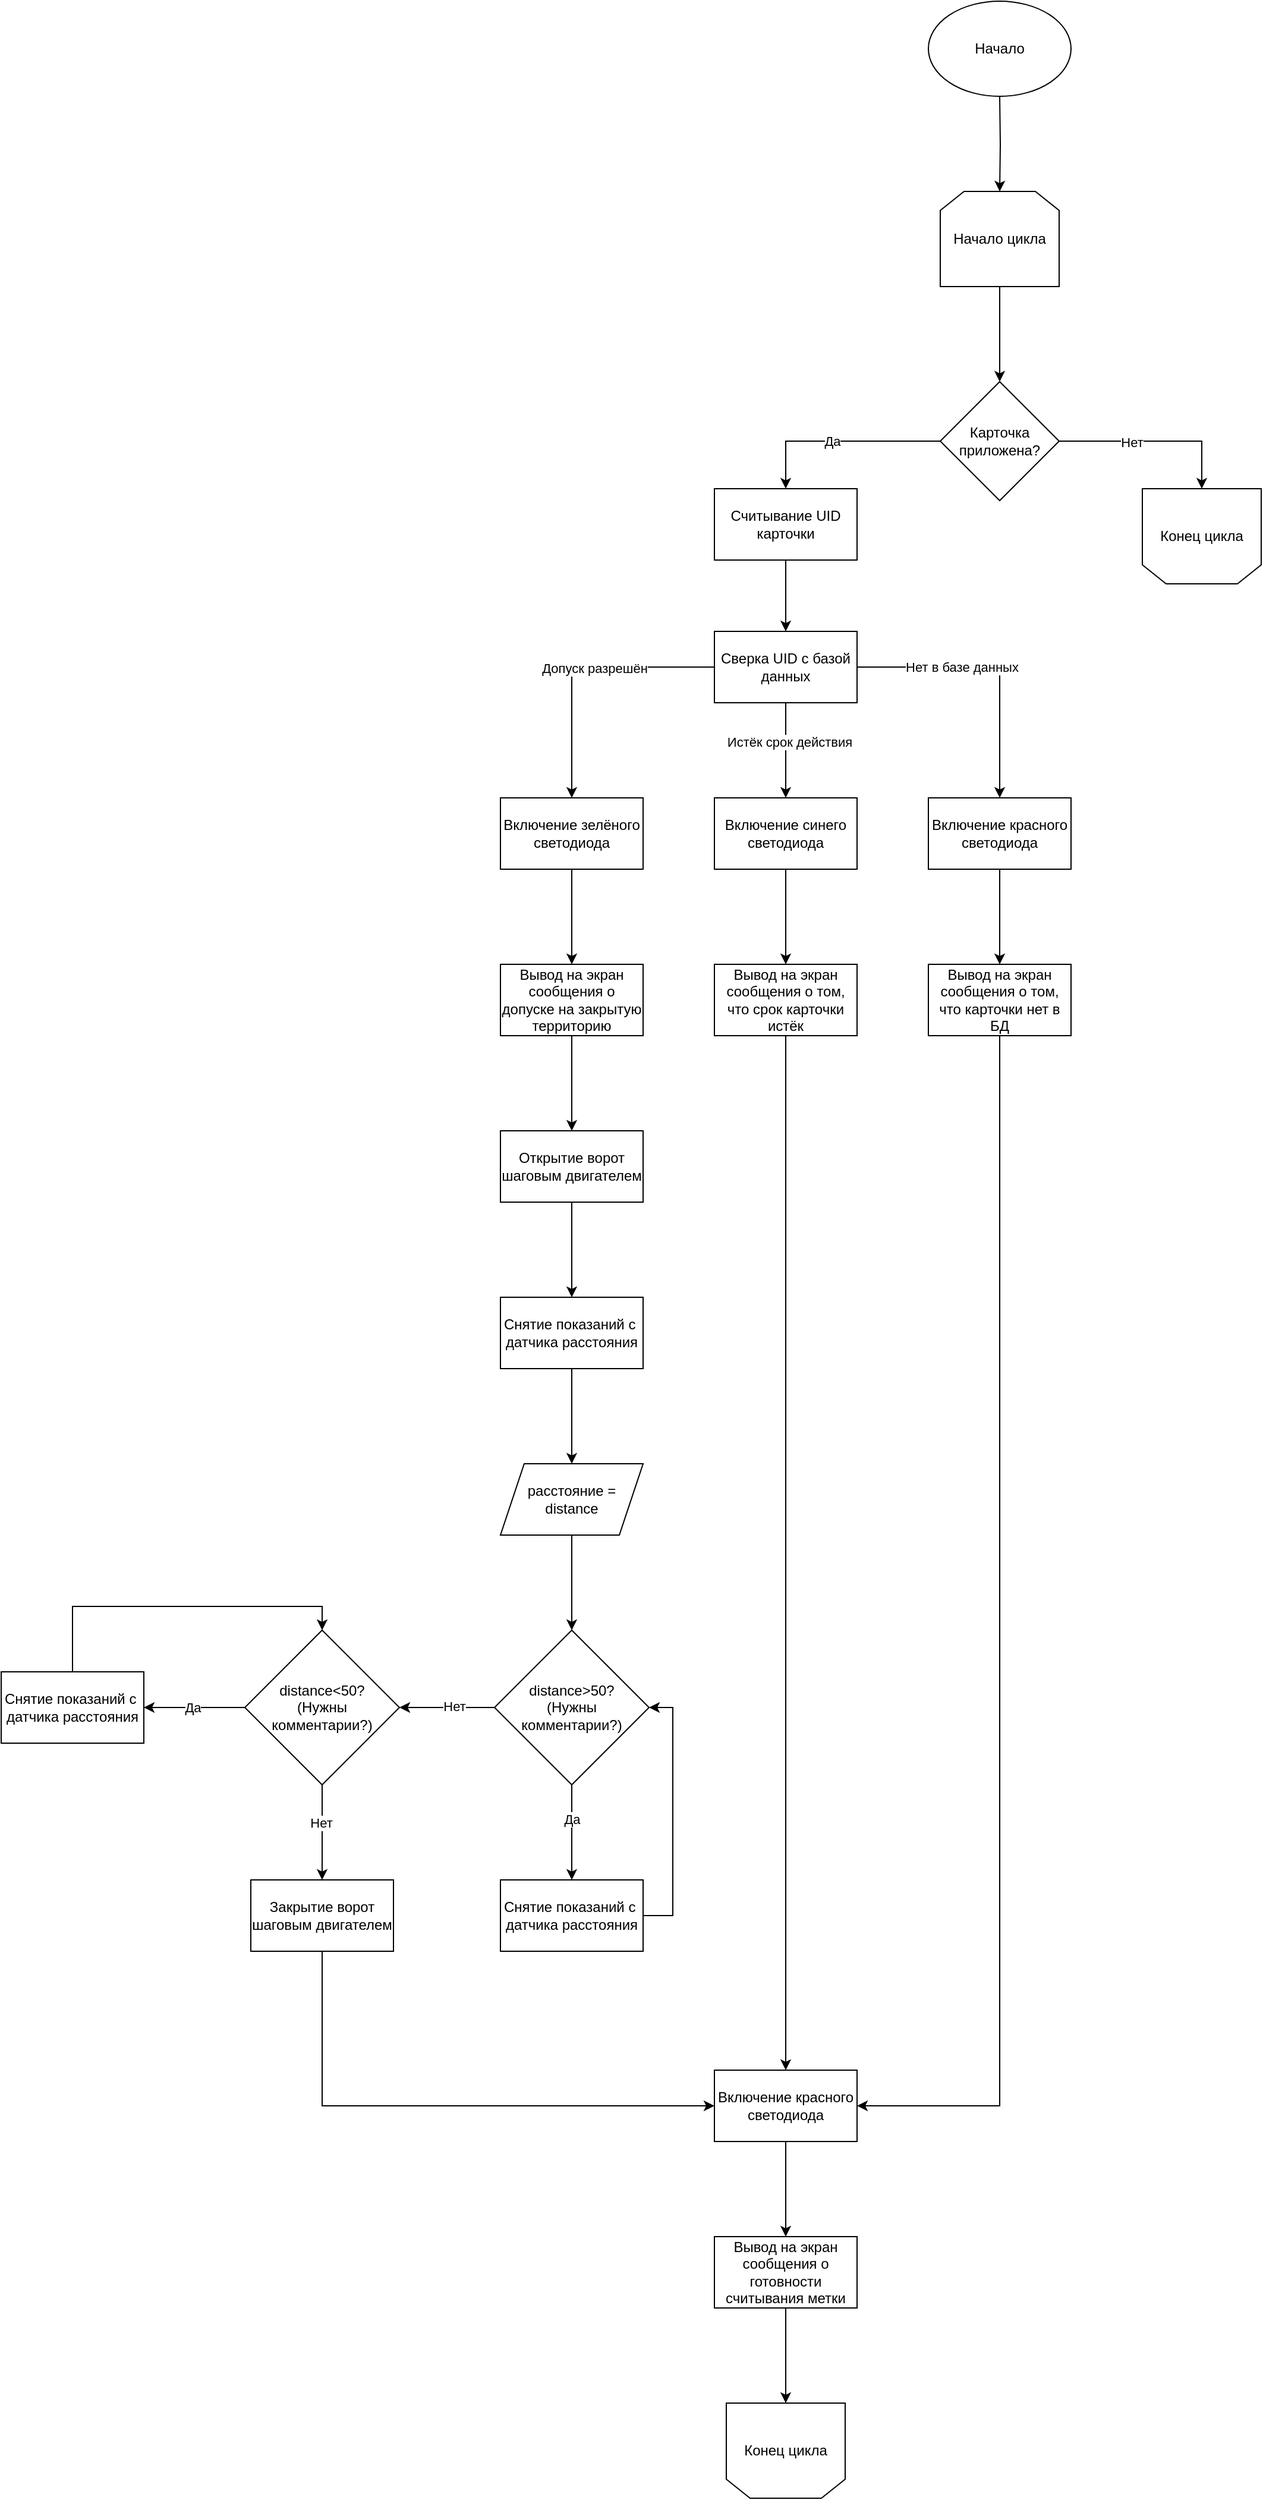 <mxfile version="26.0.6">
  <diagram name="Страница — 1" id="t1DTH6luhI0Vncp7Gcck">
    <mxGraphModel dx="3907" dy="1740" grid="1" gridSize="10" guides="1" tooltips="1" connect="1" arrows="1" fold="1" page="1" pageScale="1" pageWidth="827" pageHeight="1169" math="0" shadow="0">
      <root>
        <mxCell id="0" />
        <mxCell id="1" parent="0" />
        <mxCell id="eaVRgLf13GCo1K8f5q9O-1" value="Начало" style="ellipse;whiteSpace=wrap;html=1;" vertex="1" parent="1">
          <mxGeometry x="320" y="190" width="120" height="80" as="geometry" />
        </mxCell>
        <mxCell id="eaVRgLf13GCo1K8f5q9O-6" style="edgeStyle=orthogonalEdgeStyle;rounded=0;orthogonalLoop=1;jettySize=auto;html=1;entryX=0.5;entryY=0;entryDx=0;entryDy=0;" edge="1" parent="1" target="eaVRgLf13GCo1K8f5q9O-5">
          <mxGeometry relative="1" as="geometry">
            <mxPoint x="380.0" y="270" as="sourcePoint" />
          </mxGeometry>
        </mxCell>
        <mxCell id="eaVRgLf13GCo1K8f5q9O-8" style="edgeStyle=orthogonalEdgeStyle;rounded=0;orthogonalLoop=1;jettySize=auto;html=1;entryX=0.5;entryY=0;entryDx=0;entryDy=0;" edge="1" parent="1" source="eaVRgLf13GCo1K8f5q9O-5" target="eaVRgLf13GCo1K8f5q9O-7">
          <mxGeometry relative="1" as="geometry" />
        </mxCell>
        <mxCell id="eaVRgLf13GCo1K8f5q9O-5" value="Начало цикла" style="shape=loopLimit;whiteSpace=wrap;html=1;" vertex="1" parent="1">
          <mxGeometry x="330" y="350" width="100" height="80" as="geometry" />
        </mxCell>
        <mxCell id="eaVRgLf13GCo1K8f5q9O-10" value="" style="edgeStyle=orthogonalEdgeStyle;rounded=0;orthogonalLoop=1;jettySize=auto;html=1;entryX=0.5;entryY=1;entryDx=0;entryDy=0;" edge="1" parent="1" source="eaVRgLf13GCo1K8f5q9O-7" target="eaVRgLf13GCo1K8f5q9O-12">
          <mxGeometry relative="1" as="geometry">
            <mxPoint x="500" y="560" as="targetPoint" />
          </mxGeometry>
        </mxCell>
        <mxCell id="eaVRgLf13GCo1K8f5q9O-11" value="Нет" style="edgeLabel;html=1;align=center;verticalAlign=middle;resizable=0;points=[];" vertex="1" connectable="0" parent="eaVRgLf13GCo1K8f5q9O-10">
          <mxGeometry x="-0.245" y="-1" relative="1" as="geometry">
            <mxPoint as="offset" />
          </mxGeometry>
        </mxCell>
        <mxCell id="eaVRgLf13GCo1K8f5q9O-14" value="" style="edgeStyle=orthogonalEdgeStyle;rounded=0;orthogonalLoop=1;jettySize=auto;html=1;" edge="1" parent="1" source="eaVRgLf13GCo1K8f5q9O-7" target="eaVRgLf13GCo1K8f5q9O-13">
          <mxGeometry relative="1" as="geometry">
            <Array as="points">
              <mxPoint x="200" y="560" />
            </Array>
          </mxGeometry>
        </mxCell>
        <mxCell id="eaVRgLf13GCo1K8f5q9O-15" value="Да" style="edgeLabel;html=1;align=center;verticalAlign=middle;resizable=0;points=[];" vertex="1" connectable="0" parent="eaVRgLf13GCo1K8f5q9O-14">
          <mxGeometry x="0.078" relative="1" as="geometry">
            <mxPoint as="offset" />
          </mxGeometry>
        </mxCell>
        <mxCell id="eaVRgLf13GCo1K8f5q9O-7" value="Карточка приложена?" style="rhombus;whiteSpace=wrap;html=1;" vertex="1" parent="1">
          <mxGeometry x="330" y="510" width="100" height="100" as="geometry" />
        </mxCell>
        <mxCell id="eaVRgLf13GCo1K8f5q9O-12" value="Конец цикла" style="shape=loopLimit;whiteSpace=wrap;html=1;direction=west;" vertex="1" parent="1">
          <mxGeometry x="500" y="600" width="100" height="80" as="geometry" />
        </mxCell>
        <mxCell id="eaVRgLf13GCo1K8f5q9O-17" style="edgeStyle=orthogonalEdgeStyle;rounded=0;orthogonalLoop=1;jettySize=auto;html=1;entryX=0.5;entryY=0;entryDx=0;entryDy=0;" edge="1" parent="1" source="eaVRgLf13GCo1K8f5q9O-13" target="eaVRgLf13GCo1K8f5q9O-16">
          <mxGeometry relative="1" as="geometry" />
        </mxCell>
        <mxCell id="eaVRgLf13GCo1K8f5q9O-13" value="Считывание UID карточки" style="whiteSpace=wrap;html=1;" vertex="1" parent="1">
          <mxGeometry x="140" y="600" width="120" height="60" as="geometry" />
        </mxCell>
        <mxCell id="eaVRgLf13GCo1K8f5q9O-37" style="edgeStyle=orthogonalEdgeStyle;rounded=0;orthogonalLoop=1;jettySize=auto;html=1;entryX=0.5;entryY=0;entryDx=0;entryDy=0;" edge="1" parent="1" source="eaVRgLf13GCo1K8f5q9O-16" target="eaVRgLf13GCo1K8f5q9O-27">
          <mxGeometry relative="1" as="geometry" />
        </mxCell>
        <mxCell id="eaVRgLf13GCo1K8f5q9O-40" value="Допуск разрешён" style="edgeLabel;html=1;align=center;verticalAlign=middle;resizable=0;points=[];" vertex="1" connectable="0" parent="eaVRgLf13GCo1K8f5q9O-37">
          <mxGeometry x="-0.116" y="1" relative="1" as="geometry">
            <mxPoint as="offset" />
          </mxGeometry>
        </mxCell>
        <mxCell id="eaVRgLf13GCo1K8f5q9O-38" style="edgeStyle=orthogonalEdgeStyle;rounded=0;orthogonalLoop=1;jettySize=auto;html=1;entryX=0.5;entryY=0;entryDx=0;entryDy=0;" edge="1" parent="1" source="eaVRgLf13GCo1K8f5q9O-16" target="eaVRgLf13GCo1K8f5q9O-29">
          <mxGeometry relative="1" as="geometry" />
        </mxCell>
        <mxCell id="eaVRgLf13GCo1K8f5q9O-41" value="Истёк срок действия" style="edgeLabel;html=1;align=center;verticalAlign=middle;resizable=0;points=[];" vertex="1" connectable="0" parent="eaVRgLf13GCo1K8f5q9O-38">
          <mxGeometry x="-0.172" y="3" relative="1" as="geometry">
            <mxPoint as="offset" />
          </mxGeometry>
        </mxCell>
        <mxCell id="eaVRgLf13GCo1K8f5q9O-39" style="edgeStyle=orthogonalEdgeStyle;rounded=0;orthogonalLoop=1;jettySize=auto;html=1;entryX=0.5;entryY=0;entryDx=0;entryDy=0;" edge="1" parent="1" source="eaVRgLf13GCo1K8f5q9O-16" target="eaVRgLf13GCo1K8f5q9O-28">
          <mxGeometry relative="1" as="geometry" />
        </mxCell>
        <mxCell id="eaVRgLf13GCo1K8f5q9O-42" value="Нет в базе данных" style="edgeLabel;html=1;align=center;verticalAlign=middle;resizable=0;points=[];" vertex="1" connectable="0" parent="eaVRgLf13GCo1K8f5q9O-39">
          <mxGeometry x="-0.241" relative="1" as="geometry">
            <mxPoint as="offset" />
          </mxGeometry>
        </mxCell>
        <mxCell id="eaVRgLf13GCo1K8f5q9O-16" value="Сверка UID с базой данных" style="rounded=0;whiteSpace=wrap;html=1;" vertex="1" parent="1">
          <mxGeometry x="140" y="720" width="120" height="60" as="geometry" />
        </mxCell>
        <mxCell id="eaVRgLf13GCo1K8f5q9O-78" style="edgeStyle=orthogonalEdgeStyle;rounded=0;orthogonalLoop=1;jettySize=auto;html=1;entryX=1;entryY=0.5;entryDx=0;entryDy=0;" edge="1" parent="1" source="eaVRgLf13GCo1K8f5q9O-18" target="eaVRgLf13GCo1K8f5q9O-75">
          <mxGeometry relative="1" as="geometry">
            <Array as="points">
              <mxPoint x="380" y="1960" />
            </Array>
          </mxGeometry>
        </mxCell>
        <mxCell id="eaVRgLf13GCo1K8f5q9O-18" value="Вывод на экран сообщения о том, что карточки нет в БД" style="rounded=0;whiteSpace=wrap;html=1;" vertex="1" parent="1">
          <mxGeometry x="320" y="1000" width="120" height="60" as="geometry" />
        </mxCell>
        <mxCell id="eaVRgLf13GCo1K8f5q9O-77" style="edgeStyle=orthogonalEdgeStyle;rounded=0;orthogonalLoop=1;jettySize=auto;html=1;entryX=0.5;entryY=0;entryDx=0;entryDy=0;" edge="1" parent="1" source="eaVRgLf13GCo1K8f5q9O-19" target="eaVRgLf13GCo1K8f5q9O-75">
          <mxGeometry relative="1" as="geometry" />
        </mxCell>
        <mxCell id="eaVRgLf13GCo1K8f5q9O-19" value="Вывод на экран сообщения о том, что срок карточки истёк" style="rounded=0;whiteSpace=wrap;html=1;" vertex="1" parent="1">
          <mxGeometry x="140" y="1000" width="120" height="60" as="geometry" />
        </mxCell>
        <mxCell id="eaVRgLf13GCo1K8f5q9O-48" style="edgeStyle=orthogonalEdgeStyle;rounded=0;orthogonalLoop=1;jettySize=auto;html=1;entryX=0.5;entryY=0;entryDx=0;entryDy=0;" edge="1" parent="1" source="eaVRgLf13GCo1K8f5q9O-20" target="eaVRgLf13GCo1K8f5q9O-34">
          <mxGeometry relative="1" as="geometry" />
        </mxCell>
        <mxCell id="eaVRgLf13GCo1K8f5q9O-20" value="Вывод на экран сообщения о допуске на закрытую территорию" style="rounded=0;whiteSpace=wrap;html=1;" vertex="1" parent="1">
          <mxGeometry x="-40" y="1000" width="120" height="60" as="geometry" />
        </mxCell>
        <mxCell id="eaVRgLf13GCo1K8f5q9O-45" style="edgeStyle=orthogonalEdgeStyle;rounded=0;orthogonalLoop=1;jettySize=auto;html=1;entryX=0.5;entryY=0;entryDx=0;entryDy=0;" edge="1" parent="1" source="eaVRgLf13GCo1K8f5q9O-27" target="eaVRgLf13GCo1K8f5q9O-20">
          <mxGeometry relative="1" as="geometry" />
        </mxCell>
        <mxCell id="eaVRgLf13GCo1K8f5q9O-27" value="Включение зелёного светодиода" style="rounded=0;whiteSpace=wrap;html=1;" vertex="1" parent="1">
          <mxGeometry x="-40" y="860" width="120" height="60" as="geometry" />
        </mxCell>
        <mxCell id="eaVRgLf13GCo1K8f5q9O-43" style="edgeStyle=orthogonalEdgeStyle;rounded=0;orthogonalLoop=1;jettySize=auto;html=1;entryX=0.5;entryY=0;entryDx=0;entryDy=0;" edge="1" parent="1" source="eaVRgLf13GCo1K8f5q9O-28" target="eaVRgLf13GCo1K8f5q9O-18">
          <mxGeometry relative="1" as="geometry" />
        </mxCell>
        <mxCell id="eaVRgLf13GCo1K8f5q9O-28" value="Включение красного светодиода" style="rounded=0;whiteSpace=wrap;html=1;" vertex="1" parent="1">
          <mxGeometry x="320" y="860" width="120" height="60" as="geometry" />
        </mxCell>
        <mxCell id="eaVRgLf13GCo1K8f5q9O-44" style="edgeStyle=orthogonalEdgeStyle;rounded=0;orthogonalLoop=1;jettySize=auto;html=1;entryX=0.5;entryY=0;entryDx=0;entryDy=0;" edge="1" parent="1" source="eaVRgLf13GCo1K8f5q9O-29" target="eaVRgLf13GCo1K8f5q9O-19">
          <mxGeometry relative="1" as="geometry" />
        </mxCell>
        <mxCell id="eaVRgLf13GCo1K8f5q9O-29" value="Включение синего светодиода" style="rounded=0;whiteSpace=wrap;html=1;" vertex="1" parent="1">
          <mxGeometry x="140" y="860" width="120" height="60" as="geometry" />
        </mxCell>
        <mxCell id="eaVRgLf13GCo1K8f5q9O-54" style="edgeStyle=orthogonalEdgeStyle;rounded=0;orthogonalLoop=1;jettySize=auto;html=1;entryX=0.5;entryY=0;entryDx=0;entryDy=0;" edge="1" parent="1" source="eaVRgLf13GCo1K8f5q9O-34" target="eaVRgLf13GCo1K8f5q9O-49">
          <mxGeometry relative="1" as="geometry" />
        </mxCell>
        <mxCell id="eaVRgLf13GCo1K8f5q9O-34" value="Открытие ворот шаговым двигателем" style="rounded=0;whiteSpace=wrap;html=1;" vertex="1" parent="1">
          <mxGeometry x="-40" y="1140" width="120" height="60" as="geometry" />
        </mxCell>
        <mxCell id="eaVRgLf13GCo1K8f5q9O-51" style="edgeStyle=orthogonalEdgeStyle;rounded=0;orthogonalLoop=1;jettySize=auto;html=1;entryX=0.5;entryY=0;entryDx=0;entryDy=0;" edge="1" parent="1" source="eaVRgLf13GCo1K8f5q9O-49" target="eaVRgLf13GCo1K8f5q9O-50">
          <mxGeometry relative="1" as="geometry" />
        </mxCell>
        <mxCell id="eaVRgLf13GCo1K8f5q9O-49" value="Снятие показаний с&amp;nbsp; датчика расстояния" style="rounded=0;whiteSpace=wrap;html=1;" vertex="1" parent="1">
          <mxGeometry x="-40" y="1280" width="120" height="60" as="geometry" />
        </mxCell>
        <mxCell id="eaVRgLf13GCo1K8f5q9O-53" style="edgeStyle=orthogonalEdgeStyle;rounded=0;orthogonalLoop=1;jettySize=auto;html=1;entryX=0.5;entryY=0;entryDx=0;entryDy=0;" edge="1" parent="1" source="eaVRgLf13GCo1K8f5q9O-50" target="eaVRgLf13GCo1K8f5q9O-52">
          <mxGeometry relative="1" as="geometry" />
        </mxCell>
        <mxCell id="eaVRgLf13GCo1K8f5q9O-50" value="расстояние = distance" style="shape=parallelogram;perimeter=parallelogramPerimeter;whiteSpace=wrap;html=1;fixedSize=1;" vertex="1" parent="1">
          <mxGeometry x="-40" y="1420" width="120" height="60" as="geometry" />
        </mxCell>
        <mxCell id="eaVRgLf13GCo1K8f5q9O-56" value="" style="edgeStyle=orthogonalEdgeStyle;rounded=0;orthogonalLoop=1;jettySize=auto;html=1;" edge="1" parent="1" source="eaVRgLf13GCo1K8f5q9O-52" target="eaVRgLf13GCo1K8f5q9O-55">
          <mxGeometry relative="1" as="geometry" />
        </mxCell>
        <mxCell id="eaVRgLf13GCo1K8f5q9O-64" value="Да" style="edgeLabel;html=1;align=center;verticalAlign=middle;resizable=0;points=[];" vertex="1" connectable="0" parent="eaVRgLf13GCo1K8f5q9O-56">
          <mxGeometry x="-0.272" relative="1" as="geometry">
            <mxPoint as="offset" />
          </mxGeometry>
        </mxCell>
        <mxCell id="eaVRgLf13GCo1K8f5q9O-63" value="" style="edgeStyle=orthogonalEdgeStyle;rounded=0;orthogonalLoop=1;jettySize=auto;html=1;" edge="1" parent="1" source="eaVRgLf13GCo1K8f5q9O-52" target="eaVRgLf13GCo1K8f5q9O-62">
          <mxGeometry relative="1" as="geometry">
            <Array as="points">
              <mxPoint x="-80" y="1625" />
              <mxPoint x="-80" y="1625" />
            </Array>
          </mxGeometry>
        </mxCell>
        <mxCell id="eaVRgLf13GCo1K8f5q9O-71" value="Нет" style="edgeLabel;html=1;align=center;verticalAlign=middle;resizable=0;points=[];" vertex="1" connectable="0" parent="eaVRgLf13GCo1K8f5q9O-63">
          <mxGeometry x="-0.143" y="-1" relative="1" as="geometry">
            <mxPoint as="offset" />
          </mxGeometry>
        </mxCell>
        <mxCell id="eaVRgLf13GCo1K8f5q9O-52" value="distance&amp;gt;50?&lt;div&gt;(Нужны комментарии?)&lt;/div&gt;" style="rhombus;whiteSpace=wrap;html=1;" vertex="1" parent="1">
          <mxGeometry x="-45" y="1560" width="130" height="130" as="geometry" />
        </mxCell>
        <mxCell id="eaVRgLf13GCo1K8f5q9O-58" style="edgeStyle=orthogonalEdgeStyle;rounded=0;orthogonalLoop=1;jettySize=auto;html=1;entryX=1;entryY=0.5;entryDx=0;entryDy=0;" edge="1" parent="1" source="eaVRgLf13GCo1K8f5q9O-55" target="eaVRgLf13GCo1K8f5q9O-52">
          <mxGeometry relative="1" as="geometry">
            <Array as="points">
              <mxPoint x="105" y="1800" />
              <mxPoint x="105" y="1625" />
            </Array>
          </mxGeometry>
        </mxCell>
        <mxCell id="eaVRgLf13GCo1K8f5q9O-55" value="Снятие показаний с&amp;nbsp; датчика расстояния" style="rounded=0;whiteSpace=wrap;html=1;" vertex="1" parent="1">
          <mxGeometry x="-40" y="1770" width="120" height="60" as="geometry" />
        </mxCell>
        <mxCell id="eaVRgLf13GCo1K8f5q9O-67" value="" style="edgeStyle=orthogonalEdgeStyle;rounded=0;orthogonalLoop=1;jettySize=auto;html=1;" edge="1" parent="1" source="eaVRgLf13GCo1K8f5q9O-62" target="eaVRgLf13GCo1K8f5q9O-66">
          <mxGeometry relative="1" as="geometry" />
        </mxCell>
        <mxCell id="eaVRgLf13GCo1K8f5q9O-68" value="Да" style="edgeLabel;html=1;align=center;verticalAlign=middle;resizable=0;points=[];" vertex="1" connectable="0" parent="eaVRgLf13GCo1K8f5q9O-67">
          <mxGeometry x="0.039" relative="1" as="geometry">
            <mxPoint as="offset" />
          </mxGeometry>
        </mxCell>
        <mxCell id="eaVRgLf13GCo1K8f5q9O-73" value="" style="edgeStyle=orthogonalEdgeStyle;rounded=0;orthogonalLoop=1;jettySize=auto;html=1;" edge="1" parent="1" source="eaVRgLf13GCo1K8f5q9O-62" target="eaVRgLf13GCo1K8f5q9O-72">
          <mxGeometry relative="1" as="geometry" />
        </mxCell>
        <mxCell id="eaVRgLf13GCo1K8f5q9O-74" value="Нет" style="edgeLabel;html=1;align=center;verticalAlign=middle;resizable=0;points=[];" vertex="1" connectable="0" parent="eaVRgLf13GCo1K8f5q9O-73">
          <mxGeometry x="-0.195" y="-1" relative="1" as="geometry">
            <mxPoint as="offset" />
          </mxGeometry>
        </mxCell>
        <mxCell id="eaVRgLf13GCo1K8f5q9O-62" value="distance&amp;lt;50?&lt;div&gt;(Нужны комментарии?)&lt;/div&gt;" style="rhombus;whiteSpace=wrap;html=1;" vertex="1" parent="1">
          <mxGeometry x="-255" y="1560" width="130" height="130" as="geometry" />
        </mxCell>
        <mxCell id="eaVRgLf13GCo1K8f5q9O-69" style="edgeStyle=orthogonalEdgeStyle;rounded=0;orthogonalLoop=1;jettySize=auto;html=1;entryX=0.5;entryY=0;entryDx=0;entryDy=0;" edge="1" parent="1" source="eaVRgLf13GCo1K8f5q9O-66" target="eaVRgLf13GCo1K8f5q9O-62">
          <mxGeometry relative="1" as="geometry">
            <Array as="points">
              <mxPoint x="-400" y="1540" />
              <mxPoint x="-190" y="1540" />
            </Array>
          </mxGeometry>
        </mxCell>
        <mxCell id="eaVRgLf13GCo1K8f5q9O-66" value="Снятие показаний с&amp;nbsp; датчика расстояния" style="whiteSpace=wrap;html=1;" vertex="1" parent="1">
          <mxGeometry x="-460" y="1595" width="120" height="60" as="geometry" />
        </mxCell>
        <mxCell id="eaVRgLf13GCo1K8f5q9O-79" style="edgeStyle=orthogonalEdgeStyle;rounded=0;orthogonalLoop=1;jettySize=auto;html=1;entryX=0;entryY=0.5;entryDx=0;entryDy=0;" edge="1" parent="1" source="eaVRgLf13GCo1K8f5q9O-72" target="eaVRgLf13GCo1K8f5q9O-75">
          <mxGeometry relative="1" as="geometry">
            <Array as="points">
              <mxPoint x="-190" y="1960" />
            </Array>
          </mxGeometry>
        </mxCell>
        <mxCell id="eaVRgLf13GCo1K8f5q9O-72" value="Закрытие ворот шаговым двигателем" style="rounded=0;whiteSpace=wrap;html=1;" vertex="1" parent="1">
          <mxGeometry x="-250" y="1770" width="120" height="60" as="geometry" />
        </mxCell>
        <mxCell id="eaVRgLf13GCo1K8f5q9O-81" value="" style="edgeStyle=orthogonalEdgeStyle;rounded=0;orthogonalLoop=1;jettySize=auto;html=1;" edge="1" parent="1" source="eaVRgLf13GCo1K8f5q9O-75" target="eaVRgLf13GCo1K8f5q9O-80">
          <mxGeometry relative="1" as="geometry" />
        </mxCell>
        <mxCell id="eaVRgLf13GCo1K8f5q9O-75" value="Включение красного светодиода" style="rounded=0;whiteSpace=wrap;html=1;" vertex="1" parent="1">
          <mxGeometry x="140" y="1930" width="120" height="60" as="geometry" />
        </mxCell>
        <mxCell id="eaVRgLf13GCo1K8f5q9O-84" value="" style="edgeStyle=orthogonalEdgeStyle;rounded=0;orthogonalLoop=1;jettySize=auto;html=1;" edge="1" parent="1" source="eaVRgLf13GCo1K8f5q9O-80" target="eaVRgLf13GCo1K8f5q9O-83">
          <mxGeometry relative="1" as="geometry" />
        </mxCell>
        <mxCell id="eaVRgLf13GCo1K8f5q9O-80" value="Вывод на экран сообщения о готовности считывания метки" style="rounded=0;whiteSpace=wrap;html=1;" vertex="1" parent="1">
          <mxGeometry x="140" y="2070" width="120" height="60" as="geometry" />
        </mxCell>
        <mxCell id="eaVRgLf13GCo1K8f5q9O-83" value="Конец цикла" style="shape=loopLimit;whiteSpace=wrap;html=1;direction=west;" vertex="1" parent="1">
          <mxGeometry x="150" y="2210" width="100" height="80" as="geometry" />
        </mxCell>
      </root>
    </mxGraphModel>
  </diagram>
</mxfile>
